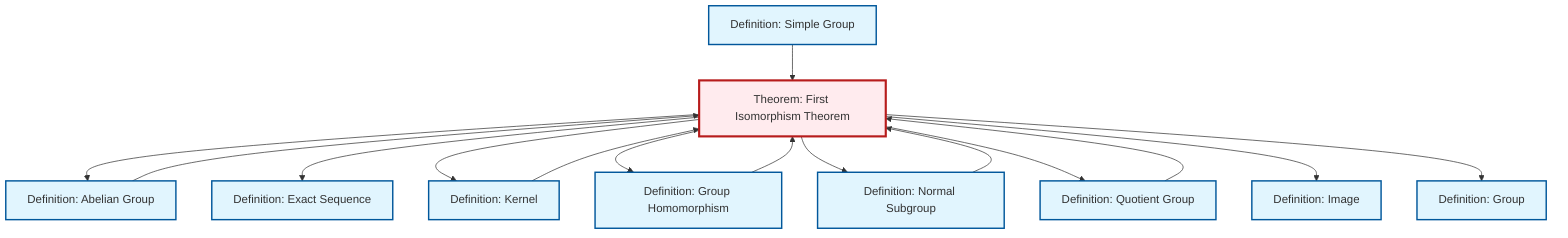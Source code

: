 graph TD
    classDef definition fill:#e1f5fe,stroke:#01579b,stroke-width:2px
    classDef theorem fill:#f3e5f5,stroke:#4a148c,stroke-width:2px
    classDef axiom fill:#fff3e0,stroke:#e65100,stroke-width:2px
    classDef example fill:#e8f5e9,stroke:#1b5e20,stroke-width:2px
    classDef current fill:#ffebee,stroke:#b71c1c,stroke-width:3px
    thm-first-isomorphism["Theorem: First Isomorphism Theorem"]:::theorem
    def-image["Definition: Image"]:::definition
    def-abelian-group["Definition: Abelian Group"]:::definition
    def-simple-group["Definition: Simple Group"]:::definition
    def-quotient-group["Definition: Quotient Group"]:::definition
    def-kernel["Definition: Kernel"]:::definition
    def-homomorphism["Definition: Group Homomorphism"]:::definition
    def-normal-subgroup["Definition: Normal Subgroup"]:::definition
    def-group["Definition: Group"]:::definition
    def-exact-sequence["Definition: Exact Sequence"]:::definition
    thm-first-isomorphism --> def-abelian-group
    def-normal-subgroup --> thm-first-isomorphism
    thm-first-isomorphism --> def-exact-sequence
    thm-first-isomorphism --> def-kernel
    def-simple-group --> thm-first-isomorphism
    def-quotient-group --> thm-first-isomorphism
    def-kernel --> thm-first-isomorphism
    thm-first-isomorphism --> def-homomorphism
    thm-first-isomorphism --> def-normal-subgroup
    def-homomorphism --> thm-first-isomorphism
    def-abelian-group --> thm-first-isomorphism
    thm-first-isomorphism --> def-quotient-group
    thm-first-isomorphism --> def-image
    thm-first-isomorphism --> def-group
    class thm-first-isomorphism current